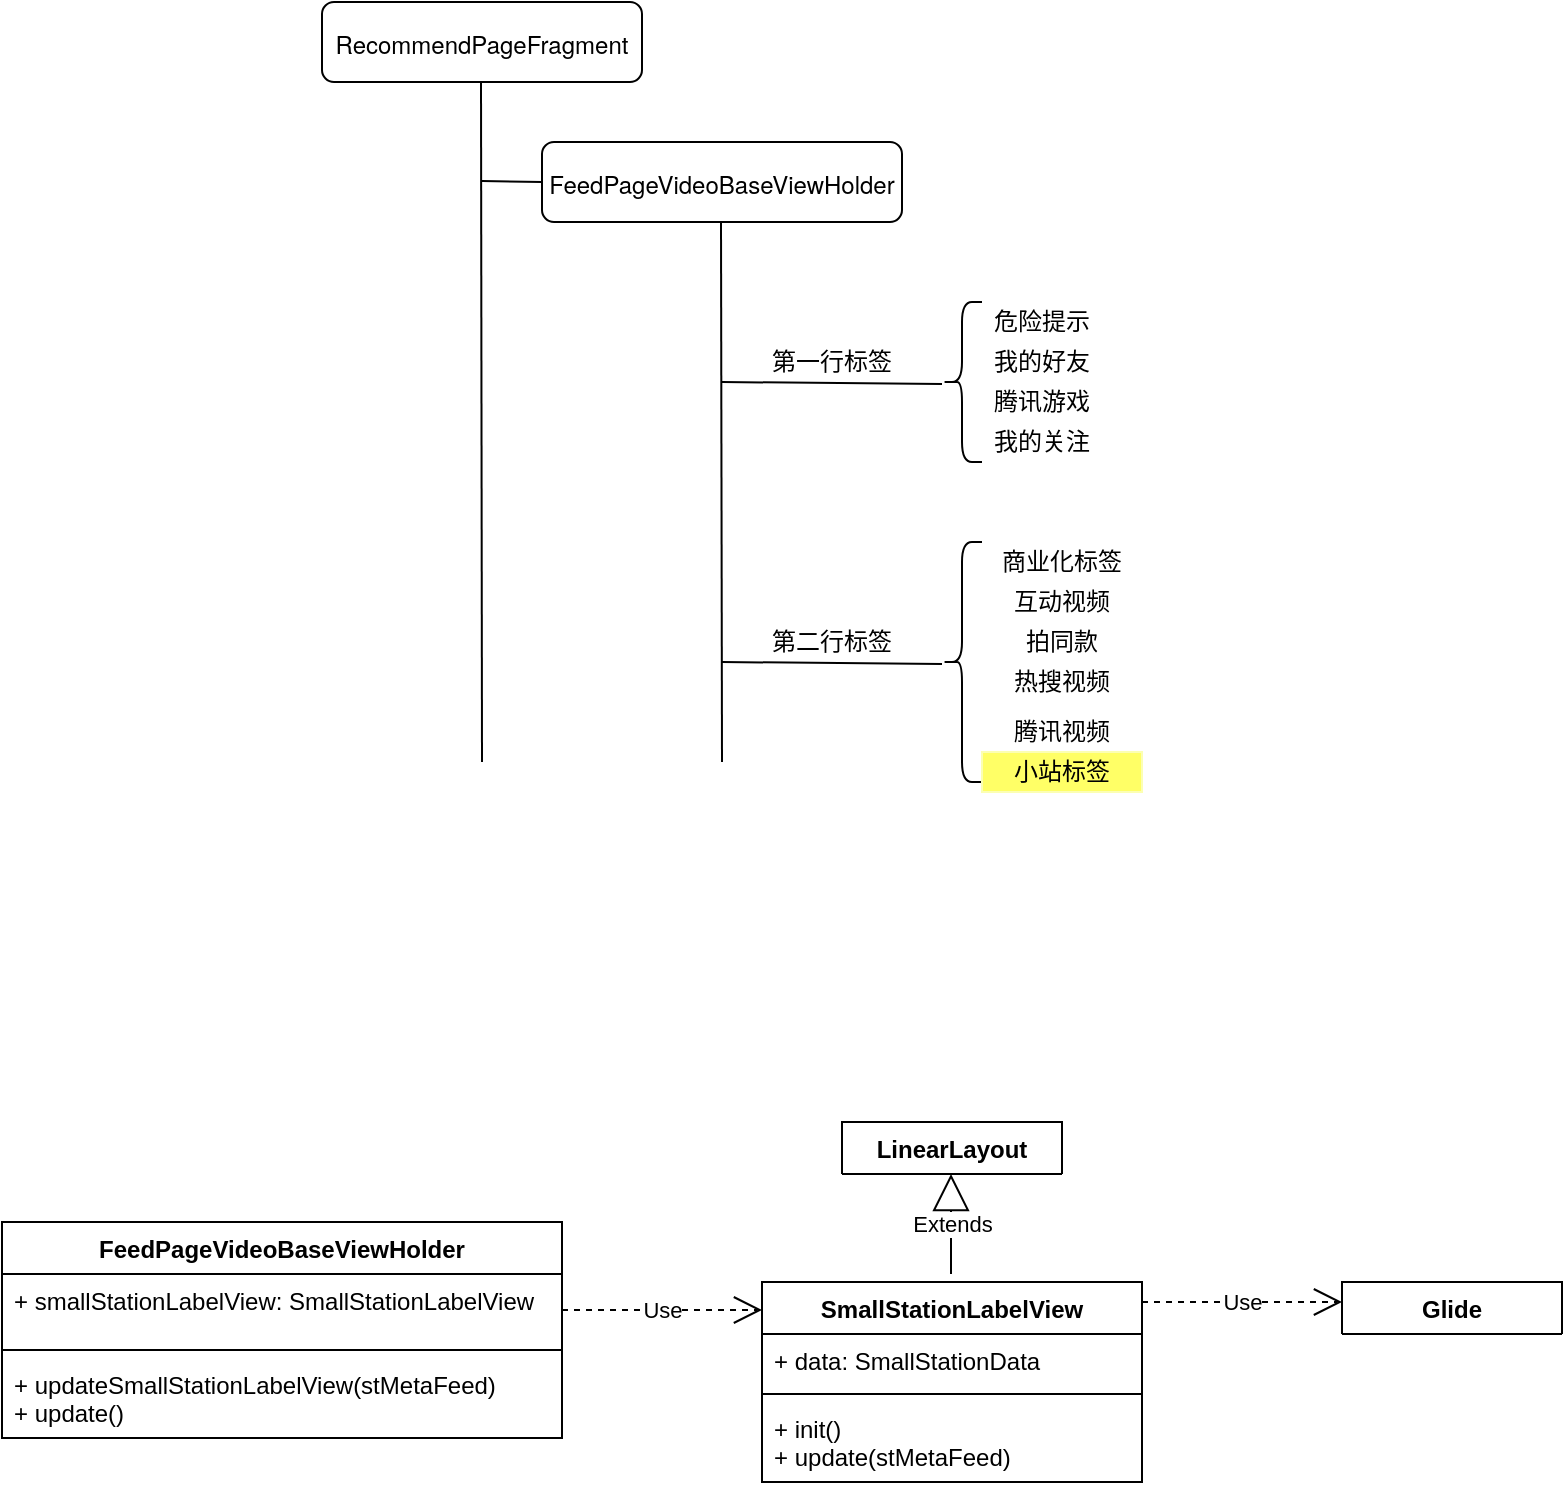 <mxfile version="13.10.6" type="github" pages="3">
  <diagram id="C5RBs43oDa-KdzZeNtuy" name="Page-1">
    <mxGraphModel dx="2306" dy="1154" grid="1" gridSize="10" guides="1" tooltips="1" connect="1" arrows="1" fold="1" page="1" pageScale="1" pageWidth="827" pageHeight="1169" math="0" shadow="0">
      <root>
        <mxCell id="WIyWlLk6GJQsqaUBKTNV-0" />
        <mxCell id="WIyWlLk6GJQsqaUBKTNV-1" parent="WIyWlLk6GJQsqaUBKTNV-0" />
        <mxCell id="WIyWlLk6GJQsqaUBKTNV-7" value="&lt;p class=&quot;p1&quot; style=&quot;margin: 0px ; font-stretch: normal ; line-height: normal ; font-family: &amp;#34;helvetica neue&amp;#34;&quot;&gt;FeedPageVideoBaseViewHolder&lt;/p&gt;" style="rounded=1;whiteSpace=wrap;html=1;fontSize=12;glass=0;strokeWidth=1;shadow=0;" parent="WIyWlLk6GJQsqaUBKTNV-1" vertex="1">
          <mxGeometry x="280" y="250" width="180" height="40" as="geometry" />
        </mxCell>
        <mxCell id="WIyWlLk6GJQsqaUBKTNV-12" value="&lt;p class=&quot;p1&quot; style=&quot;margin: 0px ; font-stretch: normal ; line-height: normal ; font-family: &amp;#34;helvetica neue&amp;#34;&quot;&gt;RecommendPageFragment&lt;/p&gt;" style="rounded=1;whiteSpace=wrap;html=1;fontSize=12;glass=0;strokeWidth=1;shadow=0;" parent="WIyWlLk6GJQsqaUBKTNV-1" vertex="1">
          <mxGeometry x="170" y="180" width="160" height="40" as="geometry" />
        </mxCell>
        <mxCell id="dc93sfE9UyBIf47wEjtR-6" value="" style="endArrow=none;html=1;" parent="WIyWlLk6GJQsqaUBKTNV-1" edge="1">
          <mxGeometry width="50" height="50" relative="1" as="geometry">
            <mxPoint x="250" y="560" as="sourcePoint" />
            <mxPoint x="249.5" y="220" as="targetPoint" />
          </mxGeometry>
        </mxCell>
        <mxCell id="dc93sfE9UyBIf47wEjtR-7" value="" style="endArrow=none;html=1;entryX=0;entryY=0.5;entryDx=0;entryDy=0;" parent="WIyWlLk6GJQsqaUBKTNV-1" target="WIyWlLk6GJQsqaUBKTNV-7" edge="1">
          <mxGeometry width="50" height="50" relative="1" as="geometry">
            <mxPoint x="250" y="269.5" as="sourcePoint" />
            <mxPoint x="300" y="270" as="targetPoint" />
          </mxGeometry>
        </mxCell>
        <mxCell id="dc93sfE9UyBIf47wEjtR-8" value="" style="endArrow=none;html=1;" parent="WIyWlLk6GJQsqaUBKTNV-1" edge="1">
          <mxGeometry width="50" height="50" relative="1" as="geometry">
            <mxPoint x="370" y="560" as="sourcePoint" />
            <mxPoint x="369.5" y="290" as="targetPoint" />
          </mxGeometry>
        </mxCell>
        <mxCell id="dc93sfE9UyBIf47wEjtR-15" value="" style="endArrow=none;html=1;" parent="WIyWlLk6GJQsqaUBKTNV-1" edge="1">
          <mxGeometry width="50" height="50" relative="1" as="geometry">
            <mxPoint x="370" y="370" as="sourcePoint" />
            <mxPoint x="480" y="371" as="targetPoint" />
          </mxGeometry>
        </mxCell>
        <mxCell id="dc93sfE9UyBIf47wEjtR-16" value="" style="endArrow=none;html=1;" parent="WIyWlLk6GJQsqaUBKTNV-1" edge="1">
          <mxGeometry width="50" height="50" relative="1" as="geometry">
            <mxPoint x="370" y="510" as="sourcePoint" />
            <mxPoint x="480" y="511" as="targetPoint" />
          </mxGeometry>
        </mxCell>
        <mxCell id="dc93sfE9UyBIf47wEjtR-18" value="第一行标签" style="text;html=1;strokeColor=none;fillColor=none;align=center;verticalAlign=middle;whiteSpace=wrap;rounded=0;" parent="WIyWlLk6GJQsqaUBKTNV-1" vertex="1">
          <mxGeometry x="390" y="350" width="70" height="20" as="geometry" />
        </mxCell>
        <mxCell id="dc93sfE9UyBIf47wEjtR-19" value="第二行标签" style="text;html=1;strokeColor=none;fillColor=none;align=center;verticalAlign=middle;whiteSpace=wrap;rounded=0;" parent="WIyWlLk6GJQsqaUBKTNV-1" vertex="1">
          <mxGeometry x="390" y="490" width="70" height="20" as="geometry" />
        </mxCell>
        <mxCell id="dc93sfE9UyBIf47wEjtR-20" value="" style="shape=curlyBracket;whiteSpace=wrap;html=1;rounded=1;" parent="WIyWlLk6GJQsqaUBKTNV-1" vertex="1">
          <mxGeometry x="480" y="330" width="20" height="80" as="geometry" />
        </mxCell>
        <mxCell id="dc93sfE9UyBIf47wEjtR-22" value="我的好友" style="text;html=1;strokeColor=none;fillColor=none;align=center;verticalAlign=middle;whiteSpace=wrap;rounded=0;" parent="WIyWlLk6GJQsqaUBKTNV-1" vertex="1">
          <mxGeometry x="490" y="350" width="80" height="20" as="geometry" />
        </mxCell>
        <mxCell id="dc93sfE9UyBIf47wEjtR-23" value="腾讯游戏" style="text;html=1;strokeColor=none;fillColor=none;align=center;verticalAlign=middle;whiteSpace=wrap;rounded=0;" parent="WIyWlLk6GJQsqaUBKTNV-1" vertex="1">
          <mxGeometry x="490" y="370" width="80" height="20" as="geometry" />
        </mxCell>
        <mxCell id="dc93sfE9UyBIf47wEjtR-25" value="危险提示" style="text;html=1;strokeColor=none;fillColor=none;align=center;verticalAlign=middle;whiteSpace=wrap;rounded=0;" parent="WIyWlLk6GJQsqaUBKTNV-1" vertex="1">
          <mxGeometry x="490" y="330" width="80" height="20" as="geometry" />
        </mxCell>
        <mxCell id="dc93sfE9UyBIf47wEjtR-26" value="我的关注" style="text;html=1;strokeColor=none;fillColor=none;align=center;verticalAlign=middle;whiteSpace=wrap;rounded=0;" parent="WIyWlLk6GJQsqaUBKTNV-1" vertex="1">
          <mxGeometry x="490" y="390" width="80" height="20" as="geometry" />
        </mxCell>
        <mxCell id="dc93sfE9UyBIf47wEjtR-32" value="" style="shape=curlyBracket;whiteSpace=wrap;html=1;rounded=1;" parent="WIyWlLk6GJQsqaUBKTNV-1" vertex="1">
          <mxGeometry x="480" y="450" width="20" height="120" as="geometry" />
        </mxCell>
        <mxCell id="dc93sfE9UyBIf47wEjtR-33" value="互动视频" style="text;html=1;strokeColor=none;fillColor=none;align=center;verticalAlign=middle;whiteSpace=wrap;rounded=0;" parent="WIyWlLk6GJQsqaUBKTNV-1" vertex="1">
          <mxGeometry x="500" y="470" width="80" height="20" as="geometry" />
        </mxCell>
        <mxCell id="dc93sfE9UyBIf47wEjtR-34" value="拍同款" style="text;html=1;strokeColor=none;fillColor=none;align=center;verticalAlign=middle;whiteSpace=wrap;rounded=0;" parent="WIyWlLk6GJQsqaUBKTNV-1" vertex="1">
          <mxGeometry x="500" y="490" width="80" height="20" as="geometry" />
        </mxCell>
        <mxCell id="dc93sfE9UyBIf47wEjtR-35" value="商业化标签" style="text;html=1;strokeColor=none;fillColor=none;align=center;verticalAlign=middle;whiteSpace=wrap;rounded=0;" parent="WIyWlLk6GJQsqaUBKTNV-1" vertex="1">
          <mxGeometry x="500" y="450" width="80" height="20" as="geometry" />
        </mxCell>
        <mxCell id="dc93sfE9UyBIf47wEjtR-36" value="热搜视频" style="text;html=1;strokeColor=none;fillColor=none;align=center;verticalAlign=middle;whiteSpace=wrap;rounded=0;" parent="WIyWlLk6GJQsqaUBKTNV-1" vertex="1">
          <mxGeometry x="500" y="510" width="80" height="20" as="geometry" />
        </mxCell>
        <mxCell id="dc93sfE9UyBIf47wEjtR-38" value="腾讯视频" style="text;html=1;strokeColor=none;fillColor=none;align=center;verticalAlign=middle;whiteSpace=wrap;rounded=0;" parent="WIyWlLk6GJQsqaUBKTNV-1" vertex="1">
          <mxGeometry x="500" y="535" width="80" height="20" as="geometry" />
        </mxCell>
        <mxCell id="dc93sfE9UyBIf47wEjtR-39" value="小站标签" style="text;html=1;strokeColor=#FCFFB3;fillColor=#FFFF66;align=center;verticalAlign=middle;whiteSpace=wrap;rounded=0;" parent="WIyWlLk6GJQsqaUBKTNV-1" vertex="1">
          <mxGeometry x="500" y="555" width="80" height="20" as="geometry" />
        </mxCell>
        <mxCell id="dc93sfE9UyBIf47wEjtR-40" value="SmallStationLabelView" style="swimlane;fontStyle=1;align=center;verticalAlign=top;childLayout=stackLayout;horizontal=1;startSize=26;horizontalStack=0;resizeParent=1;resizeParentMax=0;resizeLast=0;collapsible=1;marginBottom=0;strokeColor=#000000;fillColor=#FFFFFF;" parent="WIyWlLk6GJQsqaUBKTNV-1" vertex="1">
          <mxGeometry x="390" y="820" width="190" height="100" as="geometry" />
        </mxCell>
        <mxCell id="dc93sfE9UyBIf47wEjtR-41" value="+ data: SmallStationData" style="text;strokeColor=none;fillColor=none;align=left;verticalAlign=top;spacingLeft=4;spacingRight=4;overflow=hidden;rotatable=0;points=[[0,0.5],[1,0.5]];portConstraint=eastwest;" parent="dc93sfE9UyBIf47wEjtR-40" vertex="1">
          <mxGeometry y="26" width="190" height="26" as="geometry" />
        </mxCell>
        <mxCell id="dc93sfE9UyBIf47wEjtR-42" value="" style="line;strokeWidth=1;fillColor=none;align=left;verticalAlign=middle;spacingTop=-1;spacingLeft=3;spacingRight=3;rotatable=0;labelPosition=right;points=[];portConstraint=eastwest;" parent="dc93sfE9UyBIf47wEjtR-40" vertex="1">
          <mxGeometry y="52" width="190" height="8" as="geometry" />
        </mxCell>
        <mxCell id="dc93sfE9UyBIf47wEjtR-43" value="+ init()&#xa;+ update(stMetaFeed)" style="text;strokeColor=none;fillColor=none;align=left;verticalAlign=top;spacingLeft=4;spacingRight=4;overflow=hidden;rotatable=0;points=[[0,0.5],[1,0.5]];portConstraint=eastwest;" parent="dc93sfE9UyBIf47wEjtR-40" vertex="1">
          <mxGeometry y="60" width="190" height="40" as="geometry" />
        </mxCell>
        <mxCell id="dc93sfE9UyBIf47wEjtR-44" value="LinearLayout" style="swimlane;fontStyle=1;align=center;verticalAlign=top;childLayout=stackLayout;horizontal=1;startSize=26;horizontalStack=0;resizeParent=1;resizeParentMax=0;resizeLast=0;collapsible=1;marginBottom=0;strokeColor=#000000;fillColor=#FFFFFF;" parent="WIyWlLk6GJQsqaUBKTNV-1" vertex="1" collapsed="1">
          <mxGeometry x="430" y="740" width="110" height="26" as="geometry">
            <mxRectangle x="380" y="680" width="190" height="34" as="alternateBounds" />
          </mxGeometry>
        </mxCell>
        <mxCell id="dc93sfE9UyBIf47wEjtR-46" value="" style="line;strokeWidth=1;fillColor=none;align=left;verticalAlign=middle;spacingTop=-1;spacingLeft=3;spacingRight=3;rotatable=0;labelPosition=right;points=[];portConstraint=eastwest;" parent="dc93sfE9UyBIf47wEjtR-44" vertex="1">
          <mxGeometry y="26" width="110" height="8" as="geometry" />
        </mxCell>
        <mxCell id="dc93sfE9UyBIf47wEjtR-48" value="Extends" style="endArrow=block;endSize=16;endFill=0;html=1;" parent="WIyWlLk6GJQsqaUBKTNV-1" edge="1">
          <mxGeometry width="160" relative="1" as="geometry">
            <mxPoint x="484.5" y="816" as="sourcePoint" />
            <mxPoint x="484.5" y="766" as="targetPoint" />
          </mxGeometry>
        </mxCell>
        <mxCell id="dc93sfE9UyBIf47wEjtR-51" value="FeedPageVideoBaseViewHolder" style="swimlane;fontStyle=1;align=center;verticalAlign=top;childLayout=stackLayout;horizontal=1;startSize=26;horizontalStack=0;resizeParent=1;resizeParentMax=0;resizeLast=0;collapsible=1;marginBottom=0;strokeColor=#000000;fillColor=#FFFFFF;" parent="WIyWlLk6GJQsqaUBKTNV-1" vertex="1">
          <mxGeometry x="10" y="790" width="280" height="108" as="geometry" />
        </mxCell>
        <mxCell id="dc93sfE9UyBIf47wEjtR-52" value="+ smallStationLabelView: SmallStationLabelView" style="text;strokeColor=none;fillColor=none;align=left;verticalAlign=top;spacingLeft=4;spacingRight=4;overflow=hidden;rotatable=0;points=[[0,0.5],[1,0.5]];portConstraint=eastwest;" parent="dc93sfE9UyBIf47wEjtR-51" vertex="1">
          <mxGeometry y="26" width="280" height="34" as="geometry" />
        </mxCell>
        <mxCell id="dc93sfE9UyBIf47wEjtR-53" value="" style="line;strokeWidth=1;fillColor=none;align=left;verticalAlign=middle;spacingTop=-1;spacingLeft=3;spacingRight=3;rotatable=0;labelPosition=right;points=[];portConstraint=eastwest;" parent="dc93sfE9UyBIf47wEjtR-51" vertex="1">
          <mxGeometry y="60" width="280" height="8" as="geometry" />
        </mxCell>
        <mxCell id="dc93sfE9UyBIf47wEjtR-54" value="+ updateSmallStationLabelView(stMetaFeed)&#xa;+ update()" style="text;strokeColor=none;fillColor=none;align=left;verticalAlign=top;spacingLeft=4;spacingRight=4;overflow=hidden;rotatable=0;points=[[0,0.5],[1,0.5]];portConstraint=eastwest;" parent="dc93sfE9UyBIf47wEjtR-51" vertex="1">
          <mxGeometry y="68" width="280" height="40" as="geometry" />
        </mxCell>
        <mxCell id="dc93sfE9UyBIf47wEjtR-55" value="Use" style="endArrow=open;endSize=12;dashed=1;html=1;" parent="WIyWlLk6GJQsqaUBKTNV-1" edge="1">
          <mxGeometry width="160" relative="1" as="geometry">
            <mxPoint x="290" y="834" as="sourcePoint" />
            <mxPoint x="390" y="834" as="targetPoint" />
          </mxGeometry>
        </mxCell>
        <mxCell id="dc93sfE9UyBIf47wEjtR-56" value="Glide" style="swimlane;fontStyle=1;align=center;verticalAlign=top;childLayout=stackLayout;horizontal=1;startSize=26;horizontalStack=0;resizeParent=1;resizeParentMax=0;resizeLast=0;collapsible=1;marginBottom=0;strokeColor=#000000;fillColor=#FFFFFF;" parent="WIyWlLk6GJQsqaUBKTNV-1" vertex="1" collapsed="1">
          <mxGeometry x="680" y="820" width="110" height="26" as="geometry">
            <mxRectangle x="380" y="680" width="190" height="34" as="alternateBounds" />
          </mxGeometry>
        </mxCell>
        <mxCell id="dc93sfE9UyBIf47wEjtR-57" value="" style="line;strokeWidth=1;fillColor=none;align=left;verticalAlign=middle;spacingTop=-1;spacingLeft=3;spacingRight=3;rotatable=0;labelPosition=right;points=[];portConstraint=eastwest;" parent="dc93sfE9UyBIf47wEjtR-56" vertex="1">
          <mxGeometry y="26" width="110" height="8" as="geometry" />
        </mxCell>
        <mxCell id="dc93sfE9UyBIf47wEjtR-58" value="Use" style="endArrow=open;endSize=12;dashed=1;html=1;" parent="WIyWlLk6GJQsqaUBKTNV-1" edge="1">
          <mxGeometry width="160" relative="1" as="geometry">
            <mxPoint x="580" y="830" as="sourcePoint" />
            <mxPoint x="680" y="830" as="targetPoint" />
          </mxGeometry>
        </mxCell>
      </root>
    </mxGraphModel>
  </diagram>
  <diagram id="wabAERn6slnYQe4Q7LOR" name="Page-2">
    <mxGraphModel dx="2306" dy="1154" grid="1" gridSize="10" guides="1" tooltips="1" connect="1" arrows="1" fold="1" page="1" pageScale="1" pageWidth="827" pageHeight="1169" math="0" shadow="0">
      <root>
        <mxCell id="67eUPcaleRJbDEFXgvDh-0" />
        <mxCell id="67eUPcaleRJbDEFXgvDh-1" parent="67eUPcaleRJbDEFXgvDh-0" />
        <mxCell id="8YO0RPtEFc6gx-80sQMJ-0" value="SmallStationLabelView" style="swimlane;fontStyle=1;align=center;verticalAlign=top;childLayout=stackLayout;horizontal=1;startSize=26;horizontalStack=0;resizeParent=1;resizeParentMax=0;resizeLast=0;collapsible=1;marginBottom=0;strokeColor=#000000;fillColor=#FFFFFF;" vertex="1" parent="67eUPcaleRJbDEFXgvDh-1">
          <mxGeometry x="400" y="830" width="190" height="100" as="geometry" />
        </mxCell>
        <mxCell id="8YO0RPtEFc6gx-80sQMJ-1" value="+ data: SmallStationData" style="text;strokeColor=none;fillColor=none;align=left;verticalAlign=top;spacingLeft=4;spacingRight=4;overflow=hidden;rotatable=0;points=[[0,0.5],[1,0.5]];portConstraint=eastwest;" vertex="1" parent="8YO0RPtEFc6gx-80sQMJ-0">
          <mxGeometry y="26" width="190" height="26" as="geometry" />
        </mxCell>
        <mxCell id="8YO0RPtEFc6gx-80sQMJ-2" value="" style="line;strokeWidth=1;fillColor=none;align=left;verticalAlign=middle;spacingTop=-1;spacingLeft=3;spacingRight=3;rotatable=0;labelPosition=right;points=[];portConstraint=eastwest;" vertex="1" parent="8YO0RPtEFc6gx-80sQMJ-0">
          <mxGeometry y="52" width="190" height="8" as="geometry" />
        </mxCell>
        <mxCell id="8YO0RPtEFc6gx-80sQMJ-3" value="+ init()&#xa;+ update(stMetaFeed)" style="text;strokeColor=none;fillColor=none;align=left;verticalAlign=top;spacingLeft=4;spacingRight=4;overflow=hidden;rotatable=0;points=[[0,0.5],[1,0.5]];portConstraint=eastwest;" vertex="1" parent="8YO0RPtEFc6gx-80sQMJ-0">
          <mxGeometry y="60" width="190" height="40" as="geometry" />
        </mxCell>
        <mxCell id="8YO0RPtEFc6gx-80sQMJ-4" value="LinearLayout" style="swimlane;fontStyle=1;align=center;verticalAlign=top;childLayout=stackLayout;horizontal=1;startSize=26;horizontalStack=0;resizeParent=1;resizeParentMax=0;resizeLast=0;collapsible=1;marginBottom=0;strokeColor=#000000;fillColor=#FFFFFF;" vertex="1" collapsed="1" parent="67eUPcaleRJbDEFXgvDh-1">
          <mxGeometry x="440" y="750" width="110" height="26" as="geometry">
            <mxRectangle x="380" y="680" width="190" height="34" as="alternateBounds" />
          </mxGeometry>
        </mxCell>
        <mxCell id="8YO0RPtEFc6gx-80sQMJ-5" value="" style="line;strokeWidth=1;fillColor=none;align=left;verticalAlign=middle;spacingTop=-1;spacingLeft=3;spacingRight=3;rotatable=0;labelPosition=right;points=[];portConstraint=eastwest;" vertex="1" parent="8YO0RPtEFc6gx-80sQMJ-4">
          <mxGeometry y="26" width="110" height="8" as="geometry" />
        </mxCell>
        <mxCell id="8YO0RPtEFc6gx-80sQMJ-6" value="Extends" style="endArrow=block;endSize=16;endFill=0;html=1;" edge="1" parent="67eUPcaleRJbDEFXgvDh-1">
          <mxGeometry width="160" relative="1" as="geometry">
            <mxPoint x="494.5" y="826" as="sourcePoint" />
            <mxPoint x="494.5" y="776" as="targetPoint" />
          </mxGeometry>
        </mxCell>
        <mxCell id="8YO0RPtEFc6gx-80sQMJ-7" value="FeedPageVideoBaseViewHolder" style="swimlane;fontStyle=1;align=center;verticalAlign=top;childLayout=stackLayout;horizontal=1;startSize=26;horizontalStack=0;resizeParent=1;resizeParentMax=0;resizeLast=0;collapsible=1;marginBottom=0;strokeColor=#000000;fillColor=#FFFFFF;" vertex="1" parent="67eUPcaleRJbDEFXgvDh-1">
          <mxGeometry x="20" y="800" width="280" height="108" as="geometry" />
        </mxCell>
        <mxCell id="8YO0RPtEFc6gx-80sQMJ-8" value="+ smallStationLabelView: SmallStationLabelView" style="text;strokeColor=none;fillColor=none;align=left;verticalAlign=top;spacingLeft=4;spacingRight=4;overflow=hidden;rotatable=0;points=[[0,0.5],[1,0.5]];portConstraint=eastwest;" vertex="1" parent="8YO0RPtEFc6gx-80sQMJ-7">
          <mxGeometry y="26" width="280" height="34" as="geometry" />
        </mxCell>
        <mxCell id="8YO0RPtEFc6gx-80sQMJ-9" value="" style="line;strokeWidth=1;fillColor=none;align=left;verticalAlign=middle;spacingTop=-1;spacingLeft=3;spacingRight=3;rotatable=0;labelPosition=right;points=[];portConstraint=eastwest;" vertex="1" parent="8YO0RPtEFc6gx-80sQMJ-7">
          <mxGeometry y="60" width="280" height="8" as="geometry" />
        </mxCell>
        <mxCell id="8YO0RPtEFc6gx-80sQMJ-10" value="+ updateSmallStationLabelView(stMetaFeed)&#xa;+ update()" style="text;strokeColor=none;fillColor=none;align=left;verticalAlign=top;spacingLeft=4;spacingRight=4;overflow=hidden;rotatable=0;points=[[0,0.5],[1,0.5]];portConstraint=eastwest;" vertex="1" parent="8YO0RPtEFc6gx-80sQMJ-7">
          <mxGeometry y="68" width="280" height="40" as="geometry" />
        </mxCell>
        <mxCell id="8YO0RPtEFc6gx-80sQMJ-11" value="Use" style="endArrow=open;endSize=12;dashed=1;html=1;" edge="1" parent="67eUPcaleRJbDEFXgvDh-1">
          <mxGeometry width="160" relative="1" as="geometry">
            <mxPoint x="300" y="844" as="sourcePoint" />
            <mxPoint x="400" y="844" as="targetPoint" />
          </mxGeometry>
        </mxCell>
        <mxCell id="8YO0RPtEFc6gx-80sQMJ-12" value="Glide" style="swimlane;fontStyle=1;align=center;verticalAlign=top;childLayout=stackLayout;horizontal=1;startSize=26;horizontalStack=0;resizeParent=1;resizeParentMax=0;resizeLast=0;collapsible=1;marginBottom=0;strokeColor=#000000;fillColor=#FFFFFF;" vertex="1" collapsed="1" parent="67eUPcaleRJbDEFXgvDh-1">
          <mxGeometry x="690" y="830" width="110" height="26" as="geometry">
            <mxRectangle x="380" y="680" width="190" height="34" as="alternateBounds" />
          </mxGeometry>
        </mxCell>
        <mxCell id="8YO0RPtEFc6gx-80sQMJ-13" value="" style="line;strokeWidth=1;fillColor=none;align=left;verticalAlign=middle;spacingTop=-1;spacingLeft=3;spacingRight=3;rotatable=0;labelPosition=right;points=[];portConstraint=eastwest;" vertex="1" parent="8YO0RPtEFc6gx-80sQMJ-12">
          <mxGeometry y="26" width="110" height="8" as="geometry" />
        </mxCell>
        <mxCell id="8YO0RPtEFc6gx-80sQMJ-14" value="Use" style="endArrow=open;endSize=12;dashed=1;html=1;" edge="1" parent="67eUPcaleRJbDEFXgvDh-1">
          <mxGeometry width="160" relative="1" as="geometry">
            <mxPoint x="590" y="840" as="sourcePoint" />
            <mxPoint x="690" y="840" as="targetPoint" />
          </mxGeometry>
        </mxCell>
      </root>
    </mxGraphModel>
  </diagram>
  <diagram id="I6-15hiW3-KrxBuXK7nD" name="Page-3">
    <mxGraphModel dx="2306" dy="1154" grid="1" gridSize="10" guides="1" tooltips="1" connect="1" arrows="1" fold="1" page="1" pageScale="1" pageWidth="827" pageHeight="1169" math="0" shadow="0">
      <root>
        <mxCell id="jVmxp_MZ3WPJFeqmC4qx-0" />
        <mxCell id="jVmxp_MZ3WPJFeqmC4qx-1" parent="jVmxp_MZ3WPJFeqmC4qx-0" />
        <mxCell id="2cqYvJeEO9u14I1k8Dg2-0" value="启动app" style="rounded=0;whiteSpace=wrap;html=1;" vertex="1" parent="jVmxp_MZ3WPJFeqmC4qx-1">
          <mxGeometry x="350" y="330" width="120" height="50" as="geometry" />
        </mxCell>
        <mxCell id="2cqYvJeEO9u14I1k8Dg2-1" value="初始化Fragement" style="rounded=0;whiteSpace=wrap;html=1;" vertex="1" parent="jVmxp_MZ3WPJFeqmC4qx-1">
          <mxGeometry x="330" y="420" width="160" height="50" as="geometry" />
        </mxCell>
        <mxCell id="2cqYvJeEO9u14I1k8Dg2-2" value="" style="shape=singleArrow;direction=south;whiteSpace=wrap;html=1;" vertex="1" parent="jVmxp_MZ3WPJFeqmC4qx-1">
          <mxGeometry x="404" y="380" width="20" height="40" as="geometry" />
        </mxCell>
        <mxCell id="2cqYvJeEO9u14I1k8Dg2-4" value="光子引擎初始化标签View" style="rounded=0;whiteSpace=wrap;html=1;fillColor=#FCFFB3;" vertex="1" parent="jVmxp_MZ3WPJFeqmC4qx-1">
          <mxGeometry x="334" y="600" width="160" height="50" as="geometry" />
        </mxCell>
        <mxCell id="2cqYvJeEO9u14I1k8Dg2-5" value="" style="shape=singleArrow;direction=south;whiteSpace=wrap;html=1;" vertex="1" parent="jVmxp_MZ3WPJFeqmC4qx-1">
          <mxGeometry x="404" y="470" width="20" height="40" as="geometry" />
        </mxCell>
        <mxCell id="2cqYvJeEO9u14I1k8Dg2-6" value="初始化ViewHolder" style="rounded=0;whiteSpace=wrap;html=1;" vertex="1" parent="jVmxp_MZ3WPJFeqmC4qx-1">
          <mxGeometry x="334" y="510" width="160" height="50" as="geometry" />
        </mxCell>
        <mxCell id="2cqYvJeEO9u14I1k8Dg2-7" value="" style="shape=singleArrow;direction=south;whiteSpace=wrap;html=1;" vertex="1" parent="jVmxp_MZ3WPJFeqmC4qx-1">
          <mxGeometry x="404" y="560" width="20" height="40" as="geometry" />
        </mxCell>
        <mxCell id="2cqYvJeEO9u14I1k8Dg2-17" value="滑动/RecycleView.notify" style="rounded=0;whiteSpace=wrap;html=1;" vertex="1" parent="jVmxp_MZ3WPJFeqmC4qx-1">
          <mxGeometry x="614" y="330" width="160" height="50" as="geometry" />
        </mxCell>
        <mxCell id="2cqYvJeEO9u14I1k8Dg2-18" value="ViewHolder.binddata()" style="rounded=0;whiteSpace=wrap;html=1;" vertex="1" parent="jVmxp_MZ3WPJFeqmC4qx-1">
          <mxGeometry x="610" y="420" width="160" height="50" as="geometry" />
        </mxCell>
        <mxCell id="2cqYvJeEO9u14I1k8Dg2-19" value="" style="shape=singleArrow;direction=south;whiteSpace=wrap;html=1;" vertex="1" parent="jVmxp_MZ3WPJFeqmC4qx-1">
          <mxGeometry x="684" y="380" width="20" height="40" as="geometry" />
        </mxCell>
        <mxCell id="2cqYvJeEO9u14I1k8Dg2-20" value="更新UI" style="rounded=0;whiteSpace=wrap;html=1;fillColor=#FCFFB3;" vertex="1" parent="jVmxp_MZ3WPJFeqmC4qx-1">
          <mxGeometry x="614" y="600" width="160" height="50" as="geometry" />
        </mxCell>
        <mxCell id="2cqYvJeEO9u14I1k8Dg2-21" value="" style="shape=singleArrow;direction=south;whiteSpace=wrap;html=1;" vertex="1" parent="jVmxp_MZ3WPJFeqmC4qx-1">
          <mxGeometry x="684" y="470" width="20" height="40" as="geometry" />
        </mxCell>
        <mxCell id="2cqYvJeEO9u14I1k8Dg2-22" value="LabelView.updata" style="rounded=0;whiteSpace=wrap;html=1;" vertex="1" parent="jVmxp_MZ3WPJFeqmC4qx-1">
          <mxGeometry x="614" y="510" width="160" height="50" as="geometry" />
        </mxCell>
        <mxCell id="2cqYvJeEO9u14I1k8Dg2-23" value="" style="shape=singleArrow;direction=south;whiteSpace=wrap;html=1;" vertex="1" parent="jVmxp_MZ3WPJFeqmC4qx-1">
          <mxGeometry x="684" y="560" width="20" height="40" as="geometry" />
        </mxCell>
        <mxCell id="2cqYvJeEO9u14I1k8Dg2-24" value="View初始化" style="text;strokeColor=none;fillColor=none;html=1;fontSize=24;fontStyle=1;verticalAlign=middle;align=center;" vertex="1" parent="jVmxp_MZ3WPJFeqmC4qx-1">
          <mxGeometry x="360" y="260" width="100" height="40" as="geometry" />
        </mxCell>
        <mxCell id="2cqYvJeEO9u14I1k8Dg2-25" value="更新数据" style="text;strokeColor=none;fillColor=none;html=1;fontSize=24;fontStyle=1;verticalAlign=middle;align=center;" vertex="1" parent="jVmxp_MZ3WPJFeqmC4qx-1">
          <mxGeometry x="644" y="260" width="100" height="40" as="geometry" />
        </mxCell>
      </root>
    </mxGraphModel>
  </diagram>
</mxfile>
